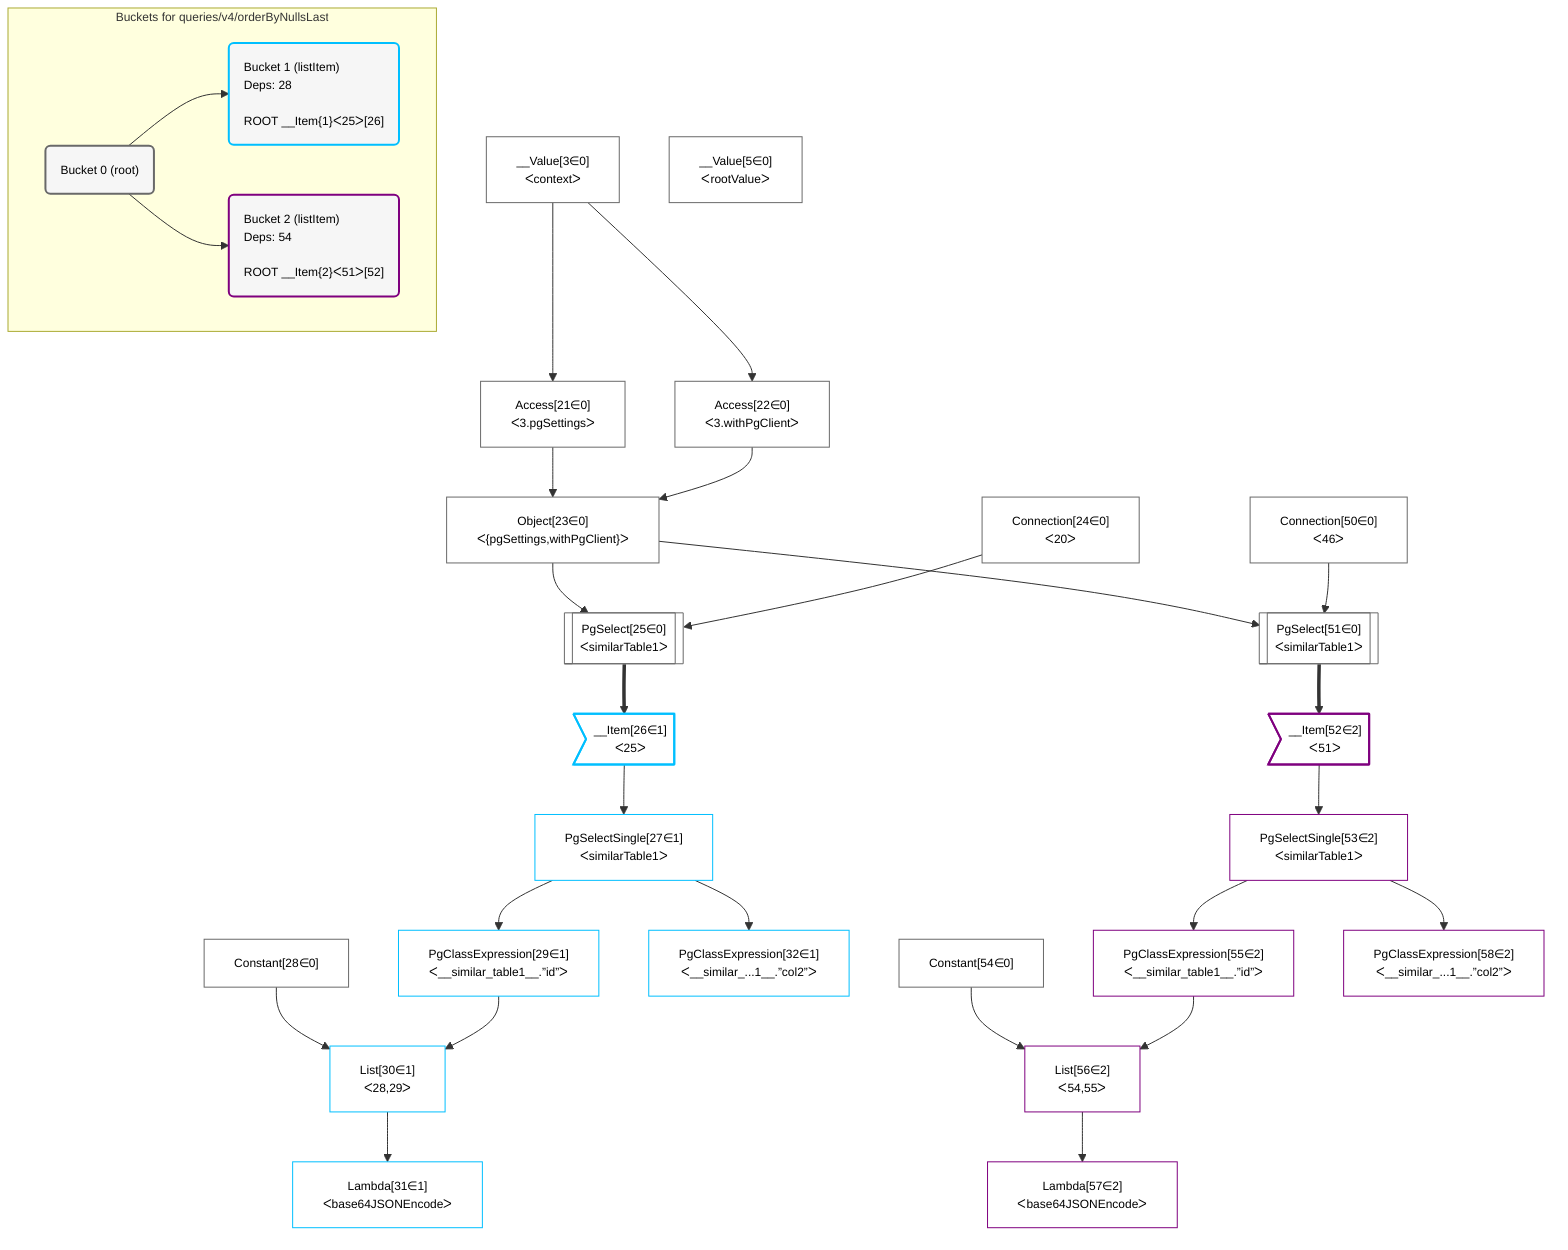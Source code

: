 %%{init: {'themeVariables': { 'fontSize': '12px'}}}%%
graph TD
    classDef path fill:#eee,stroke:#000,color:#000
    classDef plan fill:#fff,stroke-width:1px,color:#000
    classDef itemplan fill:#fff,stroke-width:2px,color:#000
    classDef sideeffectplan fill:#f00,stroke-width:2px,color:#000
    classDef bucket fill:#f6f6f6,color:#000,stroke-width:2px,text-align:left


    %% define steps
    __Value3["__Value[3∈0]<br />ᐸcontextᐳ"]:::plan
    __Value5["__Value[5∈0]<br />ᐸrootValueᐳ"]:::plan
    Access21["Access[21∈0]<br />ᐸ3.pgSettingsᐳ"]:::plan
    Access22["Access[22∈0]<br />ᐸ3.withPgClientᐳ"]:::plan
    Object23["Object[23∈0]<br />ᐸ{pgSettings,withPgClient}ᐳ"]:::plan
    Connection24["Connection[24∈0]<br />ᐸ20ᐳ"]:::plan
    PgSelect25[["PgSelect[25∈0]<br />ᐸsimilarTable1ᐳ"]]:::plan
    __Item26>"__Item[26∈1]<br />ᐸ25ᐳ"]:::itemplan
    PgSelectSingle27["PgSelectSingle[27∈1]<br />ᐸsimilarTable1ᐳ"]:::plan
    Constant28["Constant[28∈0]"]:::plan
    PgClassExpression29["PgClassExpression[29∈1]<br />ᐸ__similar_table1__.”id”ᐳ"]:::plan
    List30["List[30∈1]<br />ᐸ28,29ᐳ"]:::plan
    Lambda31["Lambda[31∈1]<br />ᐸbase64JSONEncodeᐳ"]:::plan
    PgClassExpression32["PgClassExpression[32∈1]<br />ᐸ__similar_...1__.”col2”ᐳ"]:::plan
    Connection50["Connection[50∈0]<br />ᐸ46ᐳ"]:::plan
    PgSelect51[["PgSelect[51∈0]<br />ᐸsimilarTable1ᐳ"]]:::plan
    __Item52>"__Item[52∈2]<br />ᐸ51ᐳ"]:::itemplan
    PgSelectSingle53["PgSelectSingle[53∈2]<br />ᐸsimilarTable1ᐳ"]:::plan
    Constant54["Constant[54∈0]"]:::plan
    PgClassExpression55["PgClassExpression[55∈2]<br />ᐸ__similar_table1__.”id”ᐳ"]:::plan
    List56["List[56∈2]<br />ᐸ54,55ᐳ"]:::plan
    Lambda57["Lambda[57∈2]<br />ᐸbase64JSONEncodeᐳ"]:::plan
    PgClassExpression58["PgClassExpression[58∈2]<br />ᐸ__similar_...1__.”col2”ᐳ"]:::plan

    %% plan dependencies
    __Value3 --> Access21
    __Value3 --> Access22
    Access21 & Access22 --> Object23
    Object23 & Connection24 --> PgSelect25
    PgSelect25 ==> __Item26
    __Item26 --> PgSelectSingle27
    PgSelectSingle27 --> PgClassExpression29
    Constant28 & PgClassExpression29 --> List30
    List30 --> Lambda31
    PgSelectSingle27 --> PgClassExpression32
    Object23 & Connection50 --> PgSelect51
    PgSelect51 ==> __Item52
    __Item52 --> PgSelectSingle53
    PgSelectSingle53 --> PgClassExpression55
    Constant54 & PgClassExpression55 --> List56
    List56 --> Lambda57
    PgSelectSingle53 --> PgClassExpression58

    subgraph "Buckets for queries/v4/orderByNullsLast"
    Bucket0("Bucket 0 (root)"):::bucket
    classDef bucket0 stroke:#696969
    class Bucket0,__Value3,__Value5,Access21,Access22,Object23,Connection24,PgSelect25,Constant28,Connection50,PgSelect51,Constant54 bucket0
    Bucket1("Bucket 1 (listItem)<br />Deps: 28<br /><br />ROOT __Item{1}ᐸ25ᐳ[26]"):::bucket
    classDef bucket1 stroke:#00bfff
    class Bucket1,__Item26,PgSelectSingle27,PgClassExpression29,List30,Lambda31,PgClassExpression32 bucket1
    Bucket2("Bucket 2 (listItem)<br />Deps: 54<br /><br />ROOT __Item{2}ᐸ51ᐳ[52]"):::bucket
    classDef bucket2 stroke:#7f007f
    class Bucket2,__Item52,PgSelectSingle53,PgClassExpression55,List56,Lambda57,PgClassExpression58 bucket2
    Bucket0 --> Bucket1 & Bucket2
    end